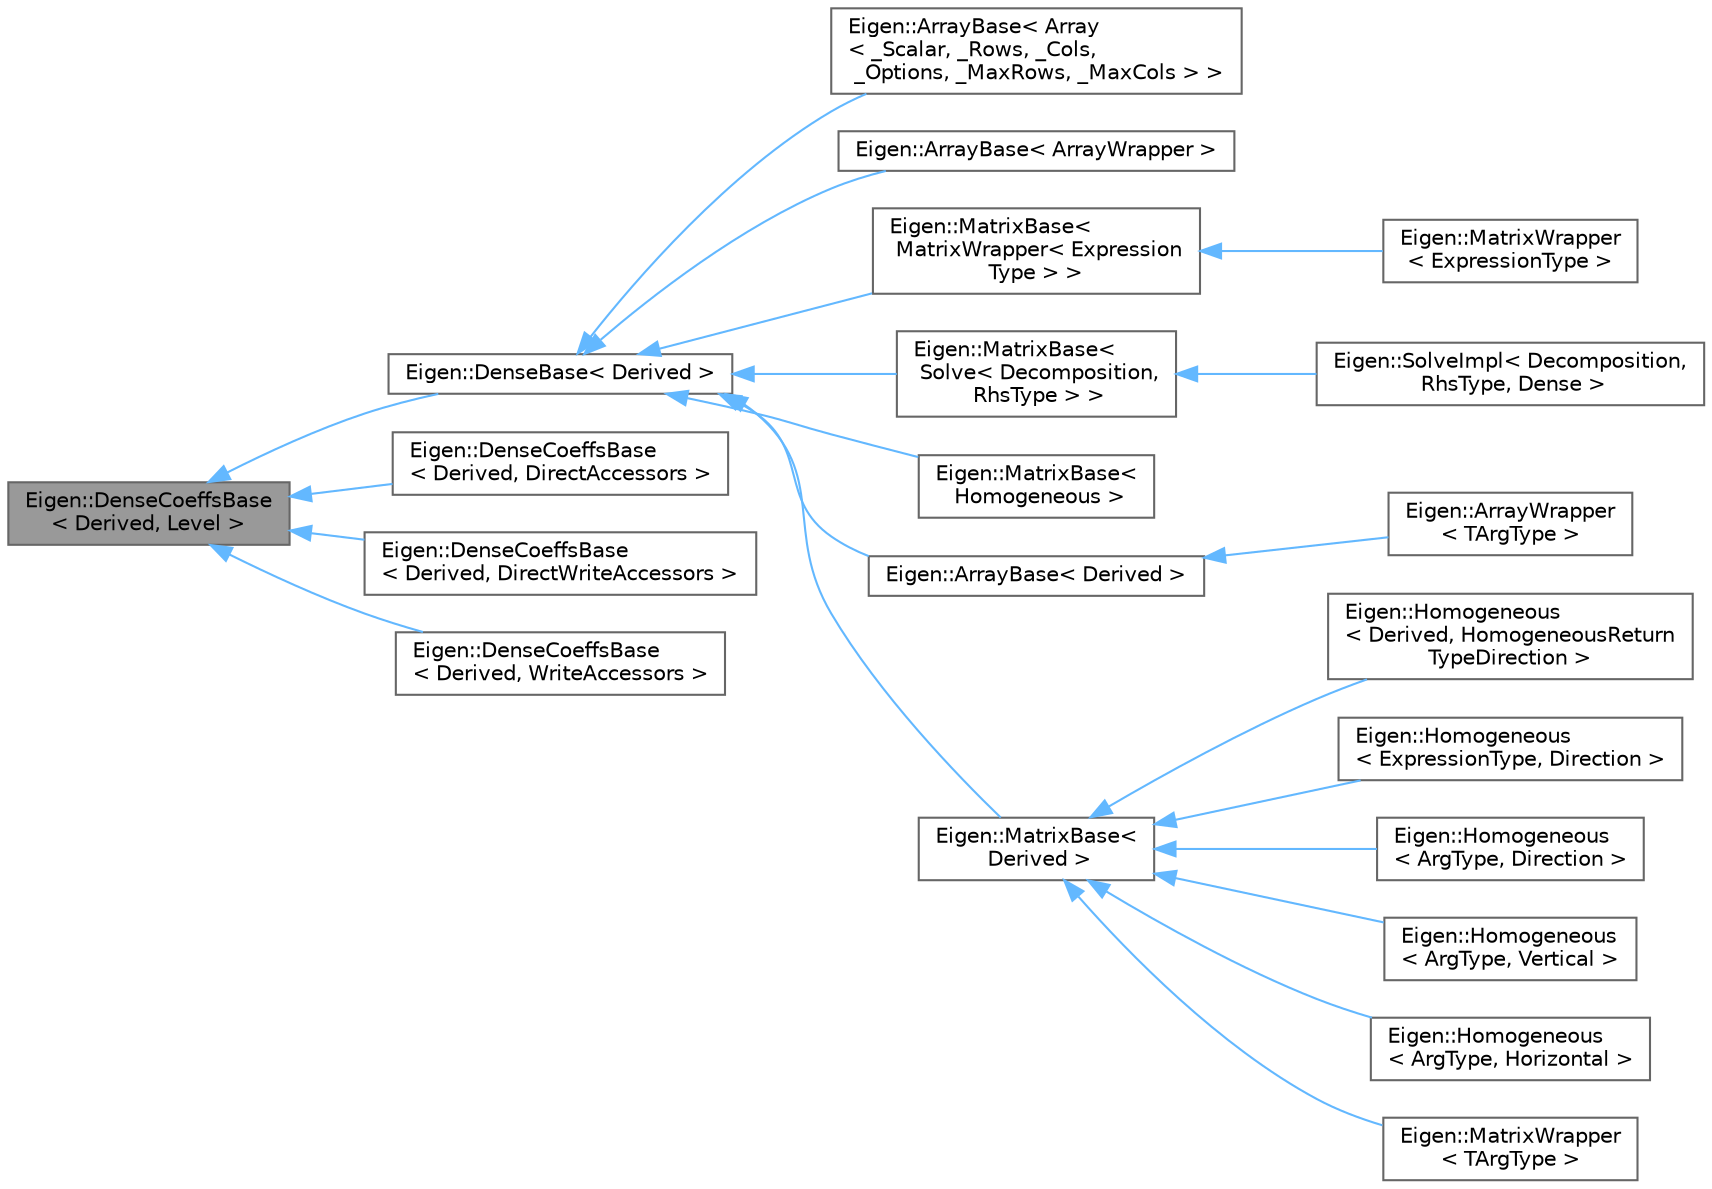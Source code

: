 digraph "Eigen::DenseCoeffsBase&lt; Derived, Level &gt;"
{
 // LATEX_PDF_SIZE
  bgcolor="transparent";
  edge [fontname=Helvetica,fontsize=10,labelfontname=Helvetica,labelfontsize=10];
  node [fontname=Helvetica,fontsize=10,shape=box,height=0.2,width=0.4];
  rankdir="LR";
  Node1 [id="Node000001",label="Eigen::DenseCoeffsBase\l\< Derived, Level \>",height=0.2,width=0.4,color="gray40", fillcolor="grey60", style="filled", fontcolor="black",tooltip=" "];
  Node1 -> Node2 [id="edge21_Node000001_Node000002",dir="back",color="steelblue1",style="solid",tooltip=" "];
  Node2 [id="Node000002",label="Eigen::DenseBase\< Derived \>",height=0.2,width=0.4,color="gray40", fillcolor="white", style="filled",URL="$class_eigen_1_1_dense_base.html",tooltip="Base class for all dense matrices, vectors, and arrays"];
  Node2 -> Node3 [id="edge22_Node000002_Node000003",dir="back",color="steelblue1",style="solid",tooltip=" "];
  Node3 [id="Node000003",label="Eigen::ArrayBase\< Array\l\< _Scalar, _Rows, _Cols,\l _Options, _MaxRows, _MaxCols \> \>",height=0.2,width=0.4,color="gray40", fillcolor="white", style="filled",URL="$class_eigen_1_1_array_base.html",tooltip=" "];
  Node2 -> Node4 [id="edge23_Node000002_Node000004",dir="back",color="steelblue1",style="solid",tooltip=" "];
  Node4 [id="Node000004",label="Eigen::ArrayBase\< ArrayWrapper \>",height=0.2,width=0.4,color="gray40", fillcolor="white", style="filled",URL="$class_eigen_1_1_array_base.html",tooltip=" "];
  Node2 -> Node5 [id="edge24_Node000002_Node000005",dir="back",color="steelblue1",style="solid",tooltip=" "];
  Node5 [id="Node000005",label="Eigen::MatrixBase\<\l MatrixWrapper\< Expression\lType \> \>",height=0.2,width=0.4,color="gray40", fillcolor="white", style="filled",URL="$class_eigen_1_1_matrix_base.html",tooltip=" "];
  Node5 -> Node6 [id="edge25_Node000005_Node000006",dir="back",color="steelblue1",style="solid",tooltip=" "];
  Node6 [id="Node000006",label="Eigen::MatrixWrapper\l\< ExpressionType \>",height=0.2,width=0.4,color="gray40", fillcolor="white", style="filled",URL="$class_eigen_1_1_matrix_wrapper.html",tooltip="Expression of an array as a mathematical vector or matrix"];
  Node2 -> Node7 [id="edge26_Node000002_Node000007",dir="back",color="steelblue1",style="solid",tooltip=" "];
  Node7 [id="Node000007",label="Eigen::MatrixBase\<\l Solve\< Decomposition,\l RhsType \> \>",height=0.2,width=0.4,color="gray40", fillcolor="white", style="filled",URL="$class_eigen_1_1_matrix_base.html",tooltip=" "];
  Node7 -> Node8 [id="edge27_Node000007_Node000008",dir="back",color="steelblue1",style="solid",tooltip=" "];
  Node8 [id="Node000008",label="Eigen::SolveImpl\< Decomposition,\l RhsType, Dense \>",height=0.2,width=0.4,color="gray40", fillcolor="white", style="filled",URL="$class_eigen_1_1_solve_impl_3_01_decomposition_00_01_rhs_type_00_01_dense_01_4.html",tooltip=" "];
  Node2 -> Node9 [id="edge28_Node000002_Node000009",dir="back",color="steelblue1",style="solid",tooltip=" "];
  Node9 [id="Node000009",label="Eigen::MatrixBase\<\l Homogeneous \>",height=0.2,width=0.4,color="gray40", fillcolor="white", style="filled",URL="$class_eigen_1_1_matrix_base.html",tooltip=" "];
  Node2 -> Node10 [id="edge29_Node000002_Node000010",dir="back",color="steelblue1",style="solid",tooltip=" "];
  Node10 [id="Node000010",label="Eigen::ArrayBase\< Derived \>",height=0.2,width=0.4,color="gray40", fillcolor="white", style="filled",URL="$class_eigen_1_1_array_base.html",tooltip="Base class for all 1D and 2D array, and related expressions"];
  Node10 -> Node11 [id="edge30_Node000010_Node000011",dir="back",color="steelblue1",style="solid",tooltip=" "];
  Node11 [id="Node000011",label="Eigen::ArrayWrapper\l\< TArgType \>",height=0.2,width=0.4,color="gray40", fillcolor="white", style="filled",URL="$class_eigen_1_1_array_wrapper.html",tooltip=" "];
  Node2 -> Node12 [id="edge31_Node000002_Node000012",dir="back",color="steelblue1",style="solid",tooltip=" "];
  Node12 [id="Node000012",label="Eigen::MatrixBase\<\l Derived \>",height=0.2,width=0.4,color="gray40", fillcolor="white", style="filled",URL="$class_eigen_1_1_matrix_base.html",tooltip="Base class for all dense matrices, vectors, and expressions"];
  Node12 -> Node13 [id="edge32_Node000012_Node000013",dir="back",color="steelblue1",style="solid",tooltip=" "];
  Node13 [id="Node000013",label="Eigen::Homogeneous\l\< Derived, HomogeneousReturn\lTypeDirection \>",height=0.2,width=0.4,color="gray40", fillcolor="white", style="filled",URL="$class_eigen_1_1_homogeneous.html",tooltip=" "];
  Node12 -> Node14 [id="edge33_Node000012_Node000014",dir="back",color="steelblue1",style="solid",tooltip=" "];
  Node14 [id="Node000014",label="Eigen::Homogeneous\l\< ExpressionType, Direction \>",height=0.2,width=0.4,color="gray40", fillcolor="white", style="filled",URL="$class_eigen_1_1_homogeneous.html",tooltip=" "];
  Node12 -> Node15 [id="edge34_Node000012_Node000015",dir="back",color="steelblue1",style="solid",tooltip=" "];
  Node15 [id="Node000015",label="Eigen::Homogeneous\l\< ArgType, Direction \>",height=0.2,width=0.4,color="gray40", fillcolor="white", style="filled",URL="$class_eigen_1_1_homogeneous.html",tooltip=" "];
  Node12 -> Node16 [id="edge35_Node000012_Node000016",dir="back",color="steelblue1",style="solid",tooltip=" "];
  Node16 [id="Node000016",label="Eigen::Homogeneous\l\< ArgType, Vertical \>",height=0.2,width=0.4,color="gray40", fillcolor="white", style="filled",URL="$class_eigen_1_1_homogeneous.html",tooltip=" "];
  Node12 -> Node17 [id="edge36_Node000012_Node000017",dir="back",color="steelblue1",style="solid",tooltip=" "];
  Node17 [id="Node000017",label="Eigen::Homogeneous\l\< ArgType, Horizontal \>",height=0.2,width=0.4,color="gray40", fillcolor="white", style="filled",URL="$class_eigen_1_1_homogeneous.html",tooltip=" "];
  Node12 -> Node18 [id="edge37_Node000012_Node000018",dir="back",color="steelblue1",style="solid",tooltip=" "];
  Node18 [id="Node000018",label="Eigen::MatrixWrapper\l\< TArgType \>",height=0.2,width=0.4,color="gray40", fillcolor="white", style="filled",URL="$class_eigen_1_1_matrix_wrapper.html",tooltip=" "];
  Node1 -> Node19 [id="edge38_Node000001_Node000019",dir="back",color="steelblue1",style="solid",tooltip=" "];
  Node19 [id="Node000019",label="Eigen::DenseCoeffsBase\l\< Derived, DirectAccessors \>",height=0.2,width=0.4,color="gray40", fillcolor="white", style="filled",URL="$class_eigen_1_1_dense_coeffs_base_3_01_derived_00_01_direct_accessors_01_4.html",tooltip="Base class providing direct read-only coefficient access to matrices and arrays."];
  Node1 -> Node20 [id="edge39_Node000001_Node000020",dir="back",color="steelblue1",style="solid",tooltip=" "];
  Node20 [id="Node000020",label="Eigen::DenseCoeffsBase\l\< Derived, DirectWriteAccessors \>",height=0.2,width=0.4,color="gray40", fillcolor="white", style="filled",URL="$class_eigen_1_1_dense_coeffs_base_3_01_derived_00_01_direct_write_accessors_01_4.html",tooltip="Base class providing direct read/write coefficient access to matrices and arrays."];
  Node1 -> Node21 [id="edge40_Node000001_Node000021",dir="back",color="steelblue1",style="solid",tooltip=" "];
  Node21 [id="Node000021",label="Eigen::DenseCoeffsBase\l\< Derived, WriteAccessors \>",height=0.2,width=0.4,color="gray40", fillcolor="white", style="filled",tooltip=" "];
}
